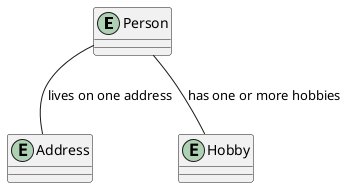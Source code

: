 @startuml

entity Person

entity Address

entity Hobby

Person -- Address : lives on one address
Person -- Hobby : has one or more hobbies


@enduml